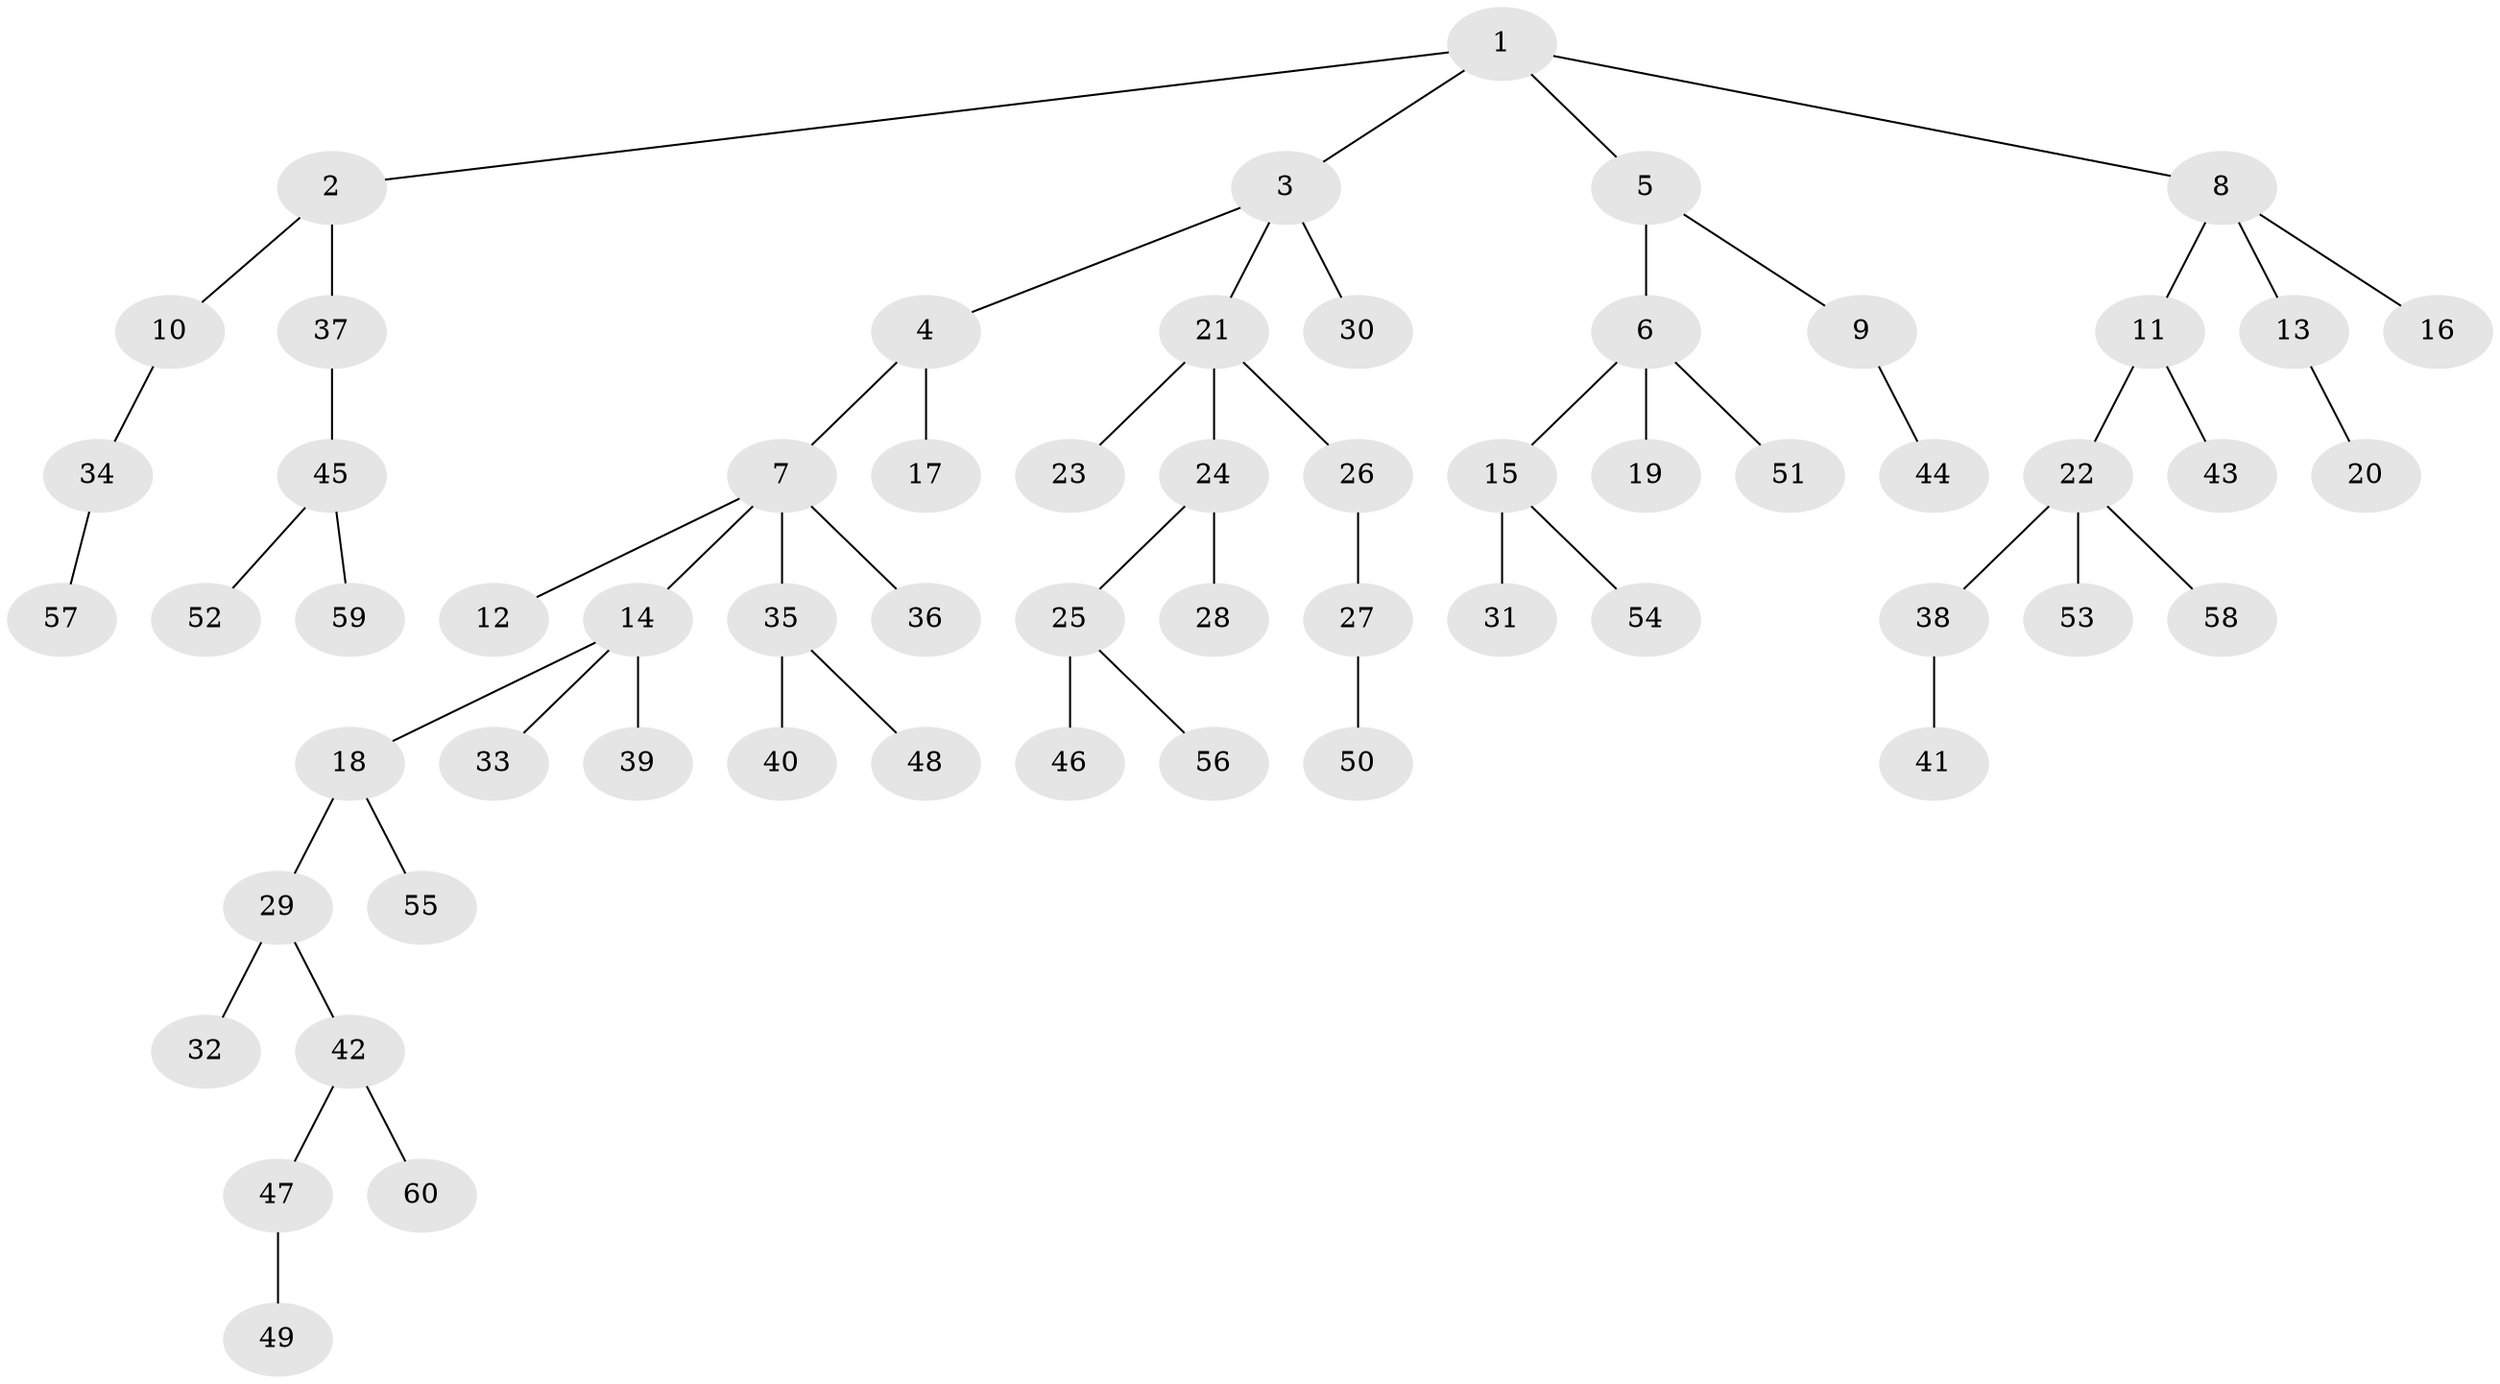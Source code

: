 // Generated by graph-tools (version 1.1) at 2025/02/03/09/25 03:02:28]
// undirected, 60 vertices, 59 edges
graph export_dot {
graph [start="1"]
  node [color=gray90,style=filled];
  1;
  2;
  3;
  4;
  5;
  6;
  7;
  8;
  9;
  10;
  11;
  12;
  13;
  14;
  15;
  16;
  17;
  18;
  19;
  20;
  21;
  22;
  23;
  24;
  25;
  26;
  27;
  28;
  29;
  30;
  31;
  32;
  33;
  34;
  35;
  36;
  37;
  38;
  39;
  40;
  41;
  42;
  43;
  44;
  45;
  46;
  47;
  48;
  49;
  50;
  51;
  52;
  53;
  54;
  55;
  56;
  57;
  58;
  59;
  60;
  1 -- 2;
  1 -- 3;
  1 -- 5;
  1 -- 8;
  2 -- 10;
  2 -- 37;
  3 -- 4;
  3 -- 21;
  3 -- 30;
  4 -- 7;
  4 -- 17;
  5 -- 6;
  5 -- 9;
  6 -- 15;
  6 -- 19;
  6 -- 51;
  7 -- 12;
  7 -- 14;
  7 -- 35;
  7 -- 36;
  8 -- 11;
  8 -- 13;
  8 -- 16;
  9 -- 44;
  10 -- 34;
  11 -- 22;
  11 -- 43;
  13 -- 20;
  14 -- 18;
  14 -- 33;
  14 -- 39;
  15 -- 31;
  15 -- 54;
  18 -- 29;
  18 -- 55;
  21 -- 23;
  21 -- 24;
  21 -- 26;
  22 -- 38;
  22 -- 53;
  22 -- 58;
  24 -- 25;
  24 -- 28;
  25 -- 46;
  25 -- 56;
  26 -- 27;
  27 -- 50;
  29 -- 32;
  29 -- 42;
  34 -- 57;
  35 -- 40;
  35 -- 48;
  37 -- 45;
  38 -- 41;
  42 -- 47;
  42 -- 60;
  45 -- 52;
  45 -- 59;
  47 -- 49;
}
